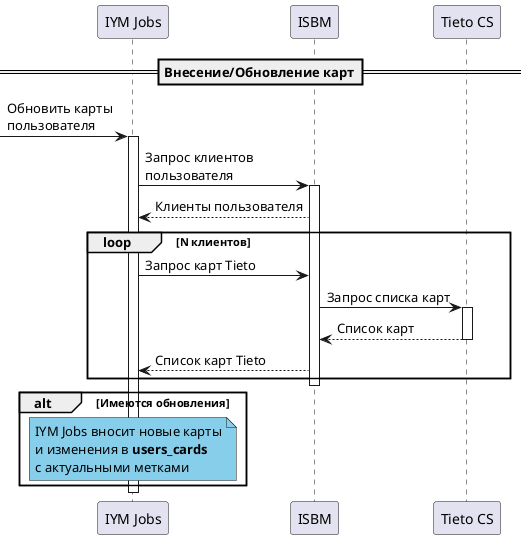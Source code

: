 @startuml
participant "IYM Jobs"     as Jobs
participant "ISBM"         as ISBM
participant "Tieto CS"     as TCS

==Внесение/Обновление карт==
-> Jobs : Обновить карты \nпользователя
activate Jobs
Jobs -> ISBM : Запрос клиентов \nпользователя
activate ISBM
Jobs <-- ISBM : Клиенты пользователя
loop N клиентов
    Jobs -> ISBM : Запрос карт Tieto
    ISBM -> TCS : Запрос списка карт
    activate TCS
    ISBM <-- TCS : Список карт
    deactivate TCS
    Jobs <-- ISBM : Список карт Tieto
end
deactivate ISBM
alt Имеются обновления
    note over Jobs #SkyBlue
    IYM Jobs вносит новые карты
    и изменения в **users_cards**
    с актуальными метками
    end note
end
deactivate Jobs

@enduml
